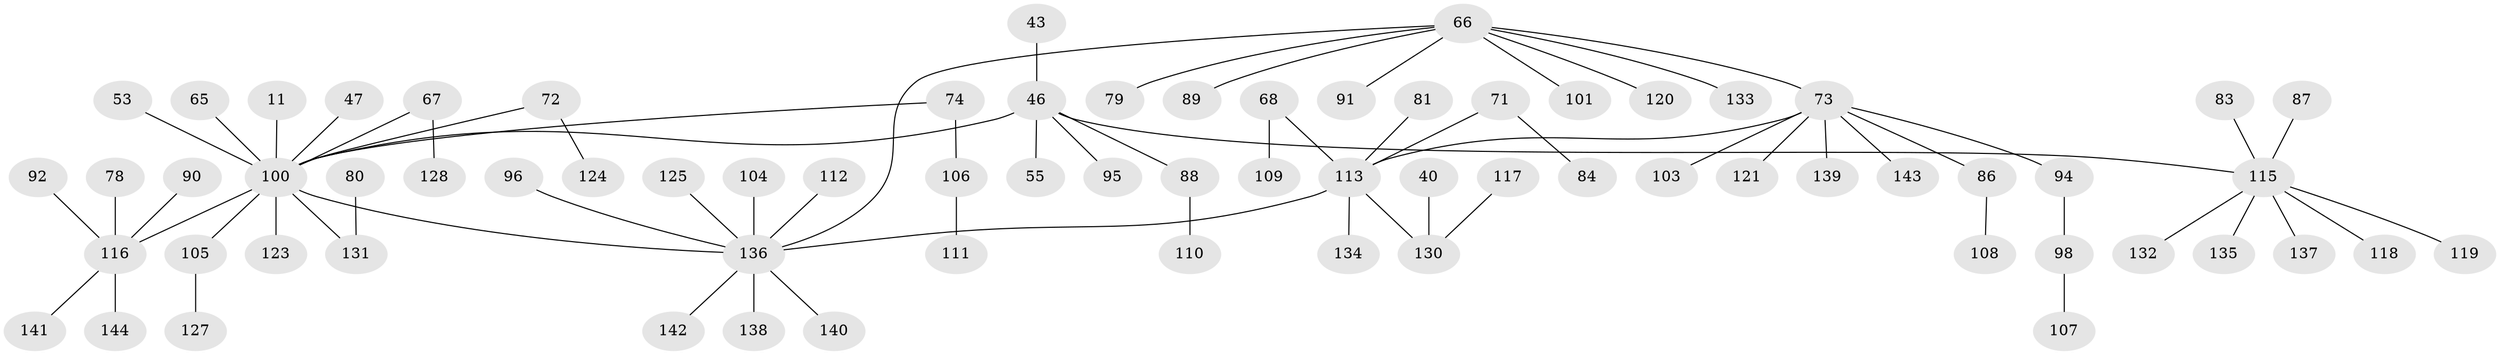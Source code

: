 // original degree distribution, {7: 0.013888888888888888, 5: 0.034722222222222224, 3: 0.09722222222222222, 8: 0.006944444444444444, 4: 0.09027777777777778, 2: 0.2569444444444444, 1: 0.4930555555555556, 6: 0.006944444444444444}
// Generated by graph-tools (version 1.1) at 2025/42/03/09/25 04:42:32]
// undirected, 72 vertices, 72 edges
graph export_dot {
graph [start="1"]
  node [color=gray90,style=filled];
  11;
  40;
  43;
  46 [super="+15"];
  47 [super="+29"];
  53;
  55;
  65;
  66 [super="+18+37"];
  67;
  68;
  71 [super="+54"];
  72 [super="+39"];
  73 [super="+24+8+57"];
  74 [super="+27"];
  78;
  79;
  80 [super="+36+45"];
  81 [super="+14"];
  83;
  84;
  86;
  87;
  88 [super="+58+62"];
  89;
  90;
  91;
  92;
  94;
  95;
  96;
  98;
  100 [super="+3+6+10+13"];
  101;
  103;
  104;
  105 [super="+64"];
  106;
  107;
  108;
  109;
  110;
  111;
  112;
  113 [super="+1+7"];
  115 [super="+99+22+42"];
  116 [super="+56+60+70+63+75"];
  117;
  118;
  119;
  120 [super="+52"];
  121;
  123;
  124;
  125;
  127;
  128;
  130 [super="+129"];
  131 [super="+17"];
  132;
  133;
  134;
  135;
  136 [super="+126+102+19+122+82+76+59+38"];
  137;
  138;
  139;
  140;
  141;
  142;
  143;
  144;
  11 -- 100;
  40 -- 130;
  43 -- 46;
  46 -- 95;
  46 -- 100 [weight=2];
  46 -- 55;
  46 -- 88;
  46 -- 115;
  47 -- 100;
  53 -- 100;
  65 -- 100;
  66 -- 79;
  66 -- 101;
  66 -- 133;
  66 -- 73;
  66 -- 89;
  66 -- 91;
  66 -- 136;
  66 -- 120;
  67 -- 128;
  67 -- 100;
  68 -- 109;
  68 -- 113;
  71 -- 84;
  71 -- 113;
  72 -- 100;
  72 -- 124;
  73 -- 121;
  73 -- 139;
  73 -- 143;
  73 -- 113;
  73 -- 86;
  73 -- 103;
  73 -- 94;
  74 -- 106;
  74 -- 100;
  78 -- 116;
  80 -- 131;
  81 -- 113;
  83 -- 115;
  86 -- 108;
  87 -- 115;
  88 -- 110;
  90 -- 116;
  92 -- 116;
  94 -- 98;
  96 -- 136;
  98 -- 107;
  100 -- 123;
  100 -- 131;
  100 -- 116;
  100 -- 136;
  100 -- 105;
  104 -- 136;
  105 -- 127;
  106 -- 111;
  112 -- 136;
  113 -- 130 [weight=2];
  113 -- 134;
  113 -- 136;
  115 -- 132;
  115 -- 119;
  115 -- 135;
  115 -- 118;
  115 -- 137;
  116 -- 144;
  116 -- 141;
  117 -- 130;
  125 -- 136;
  136 -- 138;
  136 -- 140;
  136 -- 142;
}
